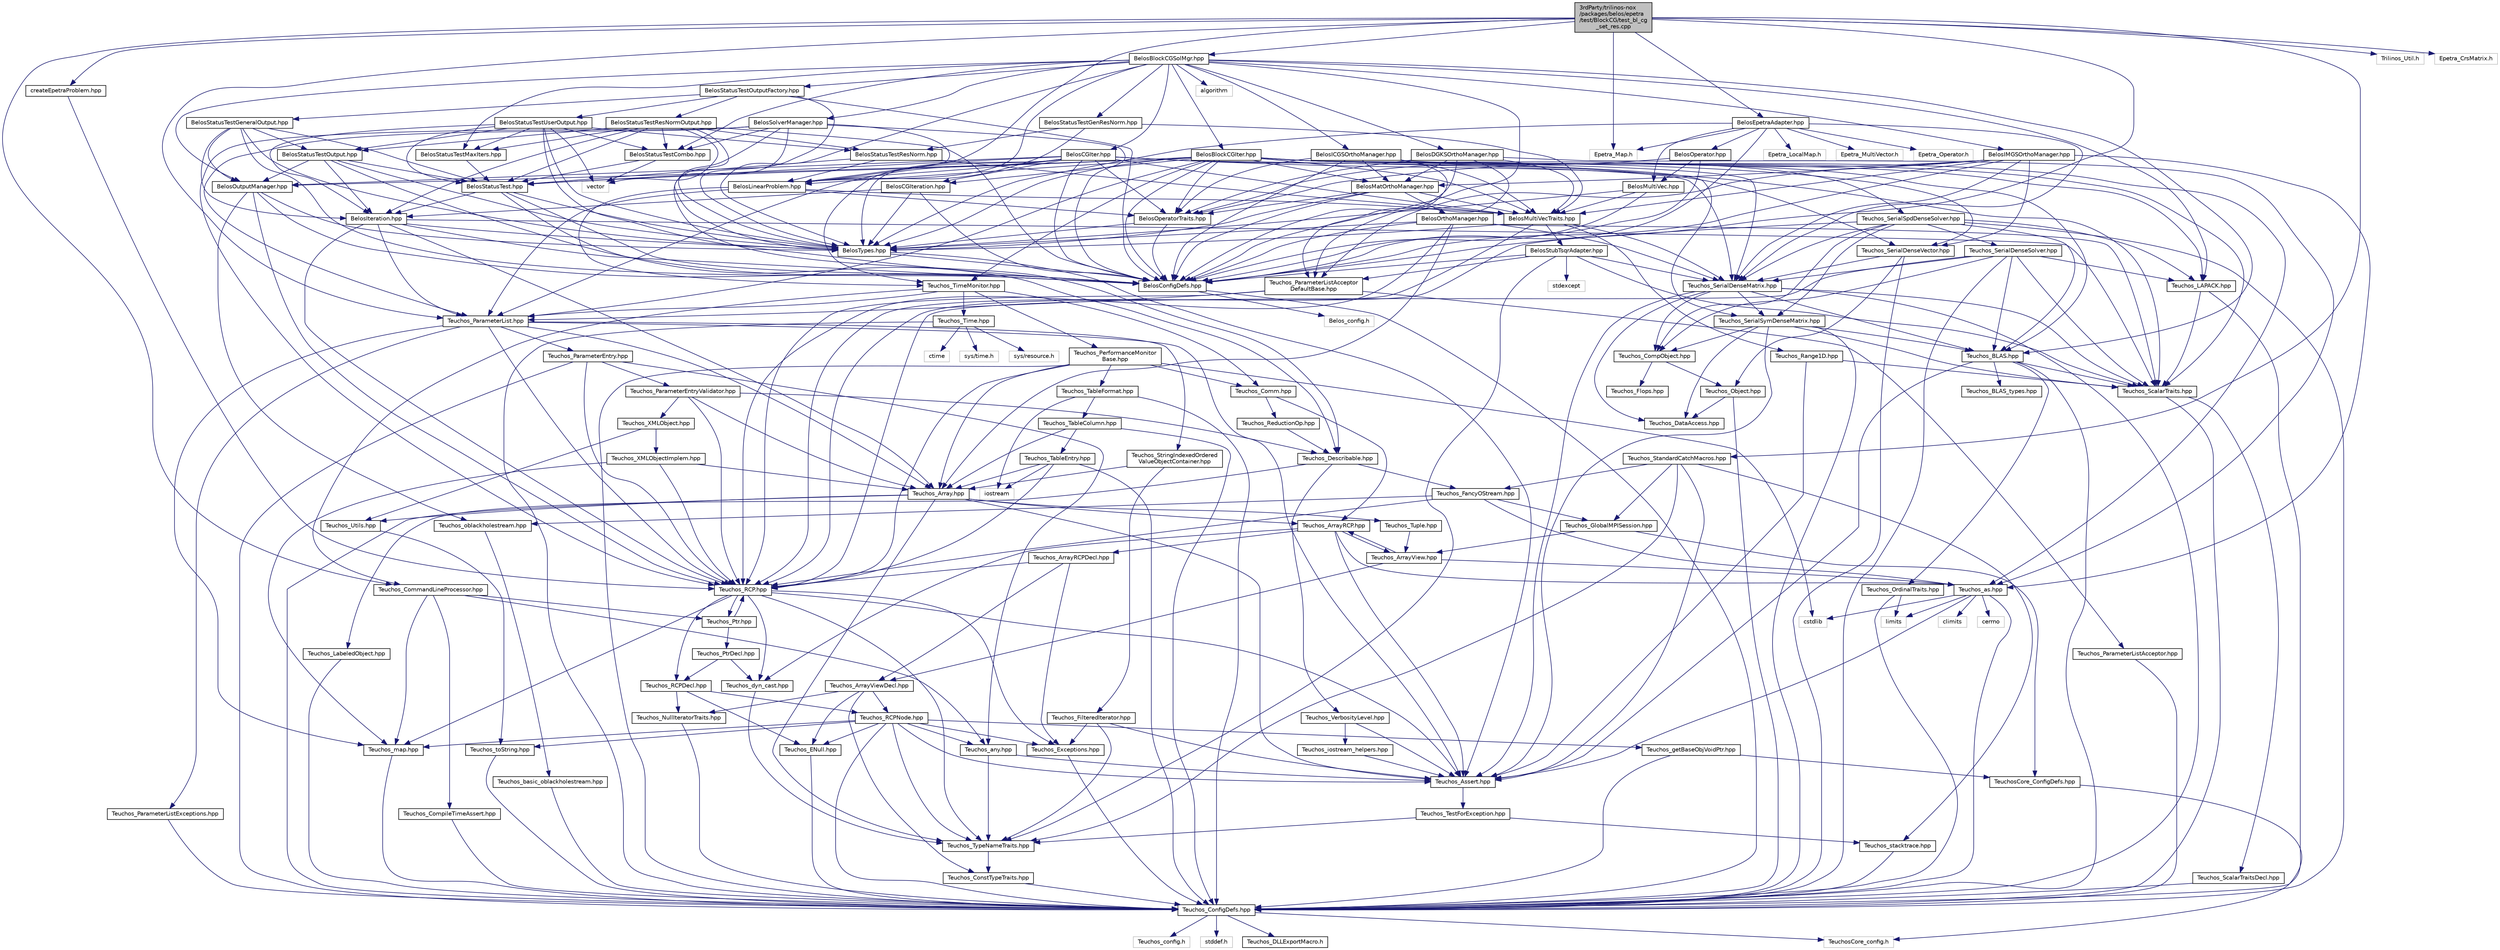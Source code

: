 digraph "3rdParty/trilinos-nox/packages/belos/epetra/test/BlockCG/test_bl_cg_set_res.cpp"
{
  edge [fontname="Helvetica",fontsize="10",labelfontname="Helvetica",labelfontsize="10"];
  node [fontname="Helvetica",fontsize="10",shape=record];
  Node0 [label="3rdParty/trilinos-nox\l/packages/belos/epetra\l/test/BlockCG/test_bl_cg\l_set_res.cpp",height=0.2,width=0.4,color="black", fillcolor="grey75", style="filled", fontcolor="black"];
  Node0 -> Node1 [color="midnightblue",fontsize="10",style="solid",fontname="Helvetica"];
  Node1 [label="BelosConfigDefs.hpp",height=0.2,width=0.4,color="black", fillcolor="white", style="filled",URL="$d9/da2/_belos_config_defs_8hpp.html",tooltip="Belos header file which uses auto-configuration information to include necessary C++ headers..."];
  Node1 -> Node2 [color="midnightblue",fontsize="10",style="solid",fontname="Helvetica"];
  Node2 [label="Belos_config.h",height=0.2,width=0.4,color="grey75", fillcolor="white", style="filled"];
  Node1 -> Node3 [color="midnightblue",fontsize="10",style="solid",fontname="Helvetica"];
  Node3 [label="Teuchos_ConfigDefs.hpp",height=0.2,width=0.4,color="black", fillcolor="white", style="filled",URL="$d5/d3c/_teuchos___config_defs_8hpp.html",tooltip="Teuchos header file which uses auto-configuration information to include necessary C++ headers..."];
  Node3 -> Node4 [color="midnightblue",fontsize="10",style="solid",fontname="Helvetica"];
  Node4 [label="TeuchosCore_config.h",height=0.2,width=0.4,color="grey75", fillcolor="white", style="filled"];
  Node3 -> Node5 [color="midnightblue",fontsize="10",style="solid",fontname="Helvetica"];
  Node5 [label="Teuchos_config.h",height=0.2,width=0.4,color="grey75", fillcolor="white", style="filled"];
  Node3 -> Node6 [color="midnightblue",fontsize="10",style="solid",fontname="Helvetica"];
  Node6 [label="stddef.h",height=0.2,width=0.4,color="grey75", fillcolor="white", style="filled"];
  Node3 -> Node7 [color="midnightblue",fontsize="10",style="solid",fontname="Helvetica"];
  Node7 [label="Teuchos_DLLExportMacro.h",height=0.2,width=0.4,color="black", fillcolor="white", style="filled",URL="$d2/dd7/_teuchos___d_l_l_export_macro_8h.html"];
  Node0 -> Node8 [color="midnightblue",fontsize="10",style="solid",fontname="Helvetica"];
  Node8 [label="BelosLinearProblem.hpp",height=0.2,width=0.4,color="black", fillcolor="white", style="filled",URL="$d3/d76/_belos_linear_problem_8hpp.html",tooltip="Class which describes the linear problem to be solved by the iterative solver. "];
  Node8 -> Node9 [color="midnightblue",fontsize="10",style="solid",fontname="Helvetica"];
  Node9 [label="BelosMultiVecTraits.hpp",height=0.2,width=0.4,color="black", fillcolor="white", style="filled",URL="$d0/dc8/_belos_multi_vec_traits_8hpp.html",tooltip="Declaration of basic traits for the multivector type. "];
  Node9 -> Node10 [color="midnightblue",fontsize="10",style="solid",fontname="Helvetica"];
  Node10 [label="BelosTypes.hpp",height=0.2,width=0.4,color="black", fillcolor="white", style="filled",URL="$d1/d5d/_belos_types_8hpp.html",tooltip="Collection of types and exceptions used within the Belos solvers. "];
  Node10 -> Node1 [color="midnightblue",fontsize="10",style="solid",fontname="Helvetica"];
  Node10 -> Node11 [color="midnightblue",fontsize="10",style="solid",fontname="Helvetica"];
  Node11 [label="Teuchos_Assert.hpp",height=0.2,width=0.4,color="black", fillcolor="white", style="filled",URL="$d1/d94/_teuchos___assert_8hpp.html"];
  Node11 -> Node12 [color="midnightblue",fontsize="10",style="solid",fontname="Helvetica"];
  Node12 [label="Teuchos_TestForException.hpp",height=0.2,width=0.4,color="black", fillcolor="white", style="filled",URL="$d5/d6b/_teuchos___test_for_exception_8hpp.html",tooltip="Standard test and throw macros. "];
  Node12 -> Node13 [color="midnightblue",fontsize="10",style="solid",fontname="Helvetica"];
  Node13 [label="Teuchos_TypeNameTraits.hpp",height=0.2,width=0.4,color="black", fillcolor="white", style="filled",URL="$dc/dc1/_teuchos___type_name_traits_8hpp.html",tooltip="Defines basic traits returning the name of a type in a portable and readable way. ..."];
  Node13 -> Node14 [color="midnightblue",fontsize="10",style="solid",fontname="Helvetica"];
  Node14 [label="Teuchos_ConstTypeTraits.hpp",height=0.2,width=0.4,color="black", fillcolor="white", style="filled",URL="$d1/db4/_teuchos___const_type_traits_8hpp.html"];
  Node14 -> Node3 [color="midnightblue",fontsize="10",style="solid",fontname="Helvetica"];
  Node12 -> Node15 [color="midnightblue",fontsize="10",style="solid",fontname="Helvetica"];
  Node15 [label="Teuchos_stacktrace.hpp",height=0.2,width=0.4,color="black", fillcolor="white", style="filled",URL="$dd/d97/_teuchos__stacktrace_8hpp.html",tooltip="Functions for returning stacktrace info (GCC only initially). "];
  Node15 -> Node3 [color="midnightblue",fontsize="10",style="solid",fontname="Helvetica"];
  Node9 -> Node16 [color="midnightblue",fontsize="10",style="solid",fontname="Helvetica"];
  Node16 [label="BelosStubTsqrAdapter.hpp",height=0.2,width=0.4,color="black", fillcolor="white", style="filled",URL="$db/d53/_belos_stub_tsqr_adapter_8hpp.html",tooltip="\"Stub\" TSQR adapter for unsupported multivector types. "];
  Node16 -> Node1 [color="midnightblue",fontsize="10",style="solid",fontname="Helvetica"];
  Node16 -> Node17 [color="midnightblue",fontsize="10",style="solid",fontname="Helvetica"];
  Node17 [label="Teuchos_ParameterListAcceptor\lDefaultBase.hpp",height=0.2,width=0.4,color="black", fillcolor="white", style="filled",URL="$df/d69/_teuchos___parameter_list_acceptor_default_base_8hpp.html"];
  Node17 -> Node18 [color="midnightblue",fontsize="10",style="solid",fontname="Helvetica"];
  Node18 [label="Teuchos_ParameterListAcceptor.hpp",height=0.2,width=0.4,color="black", fillcolor="white", style="filled",URL="$dd/d80/_teuchos___parameter_list_acceptor_8hpp.html"];
  Node18 -> Node3 [color="midnightblue",fontsize="10",style="solid",fontname="Helvetica"];
  Node17 -> Node19 [color="midnightblue",fontsize="10",style="solid",fontname="Helvetica"];
  Node19 [label="Teuchos_RCP.hpp",height=0.2,width=0.4,color="black", fillcolor="white", style="filled",URL="$d5/de4/_teuchos___r_c_p_8hpp.html",tooltip="Reference-counted pointer class and non-member templated function implementations. "];
  Node19 -> Node20 [color="midnightblue",fontsize="10",style="solid",fontname="Helvetica"];
  Node20 [label="Teuchos_RCPDecl.hpp",height=0.2,width=0.4,color="black", fillcolor="white", style="filled",URL="$d0/dbc/_teuchos___r_c_p_decl_8hpp.html",tooltip="Reference-counted pointer class and non-member templated function implementations. "];
  Node20 -> Node21 [color="midnightblue",fontsize="10",style="solid",fontname="Helvetica"];
  Node21 [label="Teuchos_RCPNode.hpp",height=0.2,width=0.4,color="black", fillcolor="white", style="filled",URL="$d3/d30/_teuchos___r_c_p_node_8hpp.html",tooltip="Reference-counted pointer node classes. "];
  Node21 -> Node3 [color="midnightblue",fontsize="10",style="solid",fontname="Helvetica"];
  Node21 -> Node22 [color="midnightblue",fontsize="10",style="solid",fontname="Helvetica"];
  Node22 [label="Teuchos_any.hpp",height=0.2,width=0.4,color="black", fillcolor="white", style="filled",URL="$d9/dc9/_teuchos__any_8hpp.html",tooltip="Modified boost::any class for holding a templated value. "];
  Node22 -> Node11 [color="midnightblue",fontsize="10",style="solid",fontname="Helvetica"];
  Node22 -> Node13 [color="midnightblue",fontsize="10",style="solid",fontname="Helvetica"];
  Node21 -> Node23 [color="midnightblue",fontsize="10",style="solid",fontname="Helvetica"];
  Node23 [label="Teuchos_map.hpp",height=0.2,width=0.4,color="black", fillcolor="white", style="filled",URL="$da/df9/_teuchos__map_8hpp.html",tooltip="Provides std::map class for deficient platforms. "];
  Node23 -> Node3 [color="midnightblue",fontsize="10",style="solid",fontname="Helvetica"];
  Node21 -> Node24 [color="midnightblue",fontsize="10",style="solid",fontname="Helvetica"];
  Node24 [label="Teuchos_ENull.hpp",height=0.2,width=0.4,color="black", fillcolor="white", style="filled",URL="$d7/d37/_teuchos___e_null_8hpp.html"];
  Node24 -> Node3 [color="midnightblue",fontsize="10",style="solid",fontname="Helvetica"];
  Node21 -> Node11 [color="midnightblue",fontsize="10",style="solid",fontname="Helvetica"];
  Node21 -> Node25 [color="midnightblue",fontsize="10",style="solid",fontname="Helvetica"];
  Node25 [label="Teuchos_Exceptions.hpp",height=0.2,width=0.4,color="black", fillcolor="white", style="filled",URL="$d2/d66/_teuchos___exceptions_8hpp.html"];
  Node25 -> Node3 [color="midnightblue",fontsize="10",style="solid",fontname="Helvetica"];
  Node21 -> Node13 [color="midnightblue",fontsize="10",style="solid",fontname="Helvetica"];
  Node21 -> Node26 [color="midnightblue",fontsize="10",style="solid",fontname="Helvetica"];
  Node26 [label="Teuchos_toString.hpp",height=0.2,width=0.4,color="black", fillcolor="white", style="filled",URL="$de/d8b/_teuchos__to_string_8hpp.html"];
  Node26 -> Node3 [color="midnightblue",fontsize="10",style="solid",fontname="Helvetica"];
  Node21 -> Node27 [color="midnightblue",fontsize="10",style="solid",fontname="Helvetica"];
  Node27 [label="Teuchos_getBaseObjVoidPtr.hpp",height=0.2,width=0.4,color="black", fillcolor="white", style="filled",URL="$db/ddb/_teuchos__get_base_obj_void_ptr_8hpp.html"];
  Node27 -> Node28 [color="midnightblue",fontsize="10",style="solid",fontname="Helvetica"];
  Node28 [label="TeuchosCore_ConfigDefs.hpp",height=0.2,width=0.4,color="black", fillcolor="white", style="filled",URL="$d1/d38/_teuchos_core___config_defs_8hpp.html"];
  Node28 -> Node4 [color="midnightblue",fontsize="10",style="solid",fontname="Helvetica"];
  Node27 -> Node3 [color="midnightblue",fontsize="10",style="solid",fontname="Helvetica"];
  Node20 -> Node24 [color="midnightblue",fontsize="10",style="solid",fontname="Helvetica"];
  Node20 -> Node29 [color="midnightblue",fontsize="10",style="solid",fontname="Helvetica"];
  Node29 [label="Teuchos_NullIteratorTraits.hpp",height=0.2,width=0.4,color="black", fillcolor="white", style="filled",URL="$d6/d76/_teuchos___null_iterator_traits_8hpp.html"];
  Node29 -> Node3 [color="midnightblue",fontsize="10",style="solid",fontname="Helvetica"];
  Node19 -> Node30 [color="midnightblue",fontsize="10",style="solid",fontname="Helvetica"];
  Node30 [label="Teuchos_Ptr.hpp",height=0.2,width=0.4,color="black", fillcolor="white", style="filled",URL="$dc/dc8/_teuchos___ptr_8hpp.html"];
  Node30 -> Node31 [color="midnightblue",fontsize="10",style="solid",fontname="Helvetica"];
  Node31 [label="Teuchos_PtrDecl.hpp",height=0.2,width=0.4,color="black", fillcolor="white", style="filled",URL="$df/dbd/_teuchos___ptr_decl_8hpp.html"];
  Node31 -> Node20 [color="midnightblue",fontsize="10",style="solid",fontname="Helvetica"];
  Node31 -> Node32 [color="midnightblue",fontsize="10",style="solid",fontname="Helvetica"];
  Node32 [label="Teuchos_dyn_cast.hpp",height=0.2,width=0.4,color="black", fillcolor="white", style="filled",URL="$d9/d17/_teuchos__dyn__cast_8hpp.html"];
  Node32 -> Node13 [color="midnightblue",fontsize="10",style="solid",fontname="Helvetica"];
  Node30 -> Node19 [color="midnightblue",fontsize="10",style="solid",fontname="Helvetica"];
  Node19 -> Node11 [color="midnightblue",fontsize="10",style="solid",fontname="Helvetica"];
  Node19 -> Node25 [color="midnightblue",fontsize="10",style="solid",fontname="Helvetica"];
  Node19 -> Node32 [color="midnightblue",fontsize="10",style="solid",fontname="Helvetica"];
  Node19 -> Node23 [color="midnightblue",fontsize="10",style="solid",fontname="Helvetica"];
  Node19 -> Node13 [color="midnightblue",fontsize="10",style="solid",fontname="Helvetica"];
  Node17 -> Node33 [color="midnightblue",fontsize="10",style="solid",fontname="Helvetica"];
  Node33 [label="Teuchos_ParameterList.hpp",height=0.2,width=0.4,color="black", fillcolor="white", style="filled",URL="$df/d49/_teuchos___parameter_list_8hpp.html",tooltip="Templated Parameter List class. "];
  Node33 -> Node34 [color="midnightblue",fontsize="10",style="solid",fontname="Helvetica"];
  Node34 [label="Teuchos_ParameterListExceptions.hpp",height=0.2,width=0.4,color="black", fillcolor="white", style="filled",URL="$dd/d54/_teuchos___parameter_list_exceptions_8hpp.html"];
  Node34 -> Node3 [color="midnightblue",fontsize="10",style="solid",fontname="Helvetica"];
  Node33 -> Node35 [color="midnightblue",fontsize="10",style="solid",fontname="Helvetica"];
  Node35 [label="Teuchos_ParameterEntry.hpp",height=0.2,width=0.4,color="black", fillcolor="white", style="filled",URL="$d9/daf/_teuchos___parameter_entry_8hpp.html",tooltip="Object held as the \"value\" in the Teuchos::ParameterList std::map. "];
  Node35 -> Node3 [color="midnightblue",fontsize="10",style="solid",fontname="Helvetica"];
  Node35 -> Node22 [color="midnightblue",fontsize="10",style="solid",fontname="Helvetica"];
  Node35 -> Node19 [color="midnightblue",fontsize="10",style="solid",fontname="Helvetica"];
  Node35 -> Node36 [color="midnightblue",fontsize="10",style="solid",fontname="Helvetica"];
  Node36 [label="Teuchos_ParameterEntryValidator.hpp",height=0.2,width=0.4,color="black", fillcolor="white", style="filled",URL="$d1/da5/_teuchos___parameter_entry_validator_8hpp.html"];
  Node36 -> Node19 [color="midnightblue",fontsize="10",style="solid",fontname="Helvetica"];
  Node36 -> Node37 [color="midnightblue",fontsize="10",style="solid",fontname="Helvetica"];
  Node37 [label="Teuchos_Array.hpp",height=0.2,width=0.4,color="black", fillcolor="white", style="filled",URL="$df/d74/_teuchos___array_8hpp.html",tooltip="Templated array class derived from the STL std::vector. "];
  Node37 -> Node3 [color="midnightblue",fontsize="10",style="solid",fontname="Helvetica"];
  Node37 -> Node11 [color="midnightblue",fontsize="10",style="solid",fontname="Helvetica"];
  Node37 -> Node13 [color="midnightblue",fontsize="10",style="solid",fontname="Helvetica"];
  Node37 -> Node38 [color="midnightblue",fontsize="10",style="solid",fontname="Helvetica"];
  Node38 [label="Teuchos_ArrayRCP.hpp",height=0.2,width=0.4,color="black", fillcolor="white", style="filled",URL="$dc/dde/_teuchos___array_r_c_p_8hpp.html"];
  Node38 -> Node39 [color="midnightblue",fontsize="10",style="solid",fontname="Helvetica"];
  Node39 [label="Teuchos_ArrayRCPDecl.hpp",height=0.2,width=0.4,color="black", fillcolor="white", style="filled",URL="$d6/d98/_teuchos___array_r_c_p_decl_8hpp.html"];
  Node39 -> Node19 [color="midnightblue",fontsize="10",style="solid",fontname="Helvetica"];
  Node39 -> Node25 [color="midnightblue",fontsize="10",style="solid",fontname="Helvetica"];
  Node39 -> Node40 [color="midnightblue",fontsize="10",style="solid",fontname="Helvetica"];
  Node40 [label="Teuchos_ArrayViewDecl.hpp",height=0.2,width=0.4,color="black", fillcolor="white", style="filled",URL="$dd/d83/_teuchos___array_view_decl_8hpp.html"];
  Node40 -> Node21 [color="midnightblue",fontsize="10",style="solid",fontname="Helvetica"];
  Node40 -> Node24 [color="midnightblue",fontsize="10",style="solid",fontname="Helvetica"];
  Node40 -> Node29 [color="midnightblue",fontsize="10",style="solid",fontname="Helvetica"];
  Node40 -> Node14 [color="midnightblue",fontsize="10",style="solid",fontname="Helvetica"];
  Node38 -> Node41 [color="midnightblue",fontsize="10",style="solid",fontname="Helvetica"];
  Node41 [label="Teuchos_ArrayView.hpp",height=0.2,width=0.4,color="black", fillcolor="white", style="filled",URL="$df/d54/_teuchos___array_view_8hpp.html"];
  Node41 -> Node40 [color="midnightblue",fontsize="10",style="solid",fontname="Helvetica"];
  Node41 -> Node38 [color="midnightblue",fontsize="10",style="solid",fontname="Helvetica"];
  Node41 -> Node42 [color="midnightblue",fontsize="10",style="solid",fontname="Helvetica"];
  Node42 [label="Teuchos_as.hpp",height=0.2,width=0.4,color="black", fillcolor="white", style="filled",URL="$d2/db9/_teuchos__as_8hpp.html",tooltip="Definition of Teuchos::as, for conversions between types. "];
  Node42 -> Node3 [color="midnightblue",fontsize="10",style="solid",fontname="Helvetica"];
  Node42 -> Node11 [color="midnightblue",fontsize="10",style="solid",fontname="Helvetica"];
  Node42 -> Node43 [color="midnightblue",fontsize="10",style="solid",fontname="Helvetica"];
  Node43 [label="limits",height=0.2,width=0.4,color="grey75", fillcolor="white", style="filled"];
  Node42 -> Node44 [color="midnightblue",fontsize="10",style="solid",fontname="Helvetica"];
  Node44 [label="cstdlib",height=0.2,width=0.4,color="grey75", fillcolor="white", style="filled"];
  Node42 -> Node45 [color="midnightblue",fontsize="10",style="solid",fontname="Helvetica"];
  Node45 [label="cerrno",height=0.2,width=0.4,color="grey75", fillcolor="white", style="filled"];
  Node42 -> Node46 [color="midnightblue",fontsize="10",style="solid",fontname="Helvetica"];
  Node46 [label="climits",height=0.2,width=0.4,color="grey75", fillcolor="white", style="filled"];
  Node38 -> Node11 [color="midnightblue",fontsize="10",style="solid",fontname="Helvetica"];
  Node38 -> Node32 [color="midnightblue",fontsize="10",style="solid",fontname="Helvetica"];
  Node38 -> Node42 [color="midnightblue",fontsize="10",style="solid",fontname="Helvetica"];
  Node37 -> Node47 [color="midnightblue",fontsize="10",style="solid",fontname="Helvetica"];
  Node47 [label="Teuchos_Tuple.hpp",height=0.2,width=0.4,color="black", fillcolor="white", style="filled",URL="$dd/deb/_teuchos___tuple_8hpp.html"];
  Node47 -> Node41 [color="midnightblue",fontsize="10",style="solid",fontname="Helvetica"];
  Node37 -> Node48 [color="midnightblue",fontsize="10",style="solid",fontname="Helvetica"];
  Node48 [label="Teuchos_Utils.hpp",height=0.2,width=0.4,color="black", fillcolor="white", style="filled",URL="$da/d13/_teuchos___utils_8hpp.html",tooltip="A utilities class for Teuchos. "];
  Node48 -> Node26 [color="midnightblue",fontsize="10",style="solid",fontname="Helvetica"];
  Node36 -> Node49 [color="midnightblue",fontsize="10",style="solid",fontname="Helvetica"];
  Node49 [label="Teuchos_XMLObject.hpp",height=0.2,width=0.4,color="black", fillcolor="white", style="filled",URL="$d5/d86/_teuchos___x_m_l_object_8hpp.html",tooltip="An object representation of a subset of XML data. "];
  Node49 -> Node50 [color="midnightblue",fontsize="10",style="solid",fontname="Helvetica"];
  Node50 [label="Teuchos_XMLObjectImplem.hpp",height=0.2,width=0.4,color="black", fillcolor="white", style="filled",URL="$d9/d6a/_teuchos___x_m_l_object_implem_8hpp.html",tooltip="Low level implementation of XMLObject. "];
  Node50 -> Node23 [color="midnightblue",fontsize="10",style="solid",fontname="Helvetica"];
  Node50 -> Node37 [color="midnightblue",fontsize="10",style="solid",fontname="Helvetica"];
  Node50 -> Node19 [color="midnightblue",fontsize="10",style="solid",fontname="Helvetica"];
  Node49 -> Node48 [color="midnightblue",fontsize="10",style="solid",fontname="Helvetica"];
  Node36 -> Node51 [color="midnightblue",fontsize="10",style="solid",fontname="Helvetica"];
  Node51 [label="Teuchos_Describable.hpp",height=0.2,width=0.4,color="black", fillcolor="white", style="filled",URL="$d8/d2e/_teuchos___describable_8hpp.html"];
  Node51 -> Node52 [color="midnightblue",fontsize="10",style="solid",fontname="Helvetica"];
  Node52 [label="Teuchos_VerbosityLevel.hpp",height=0.2,width=0.4,color="black", fillcolor="white", style="filled",URL="$d8/d4f/_teuchos___verbosity_level_8hpp.html"];
  Node52 -> Node11 [color="midnightblue",fontsize="10",style="solid",fontname="Helvetica"];
  Node52 -> Node53 [color="midnightblue",fontsize="10",style="solid",fontname="Helvetica"];
  Node53 [label="Teuchos_iostream_helpers.hpp",height=0.2,width=0.4,color="black", fillcolor="white", style="filled",URL="$de/dad/_teuchos__iostream__helpers_8hpp.html"];
  Node53 -> Node11 [color="midnightblue",fontsize="10",style="solid",fontname="Helvetica"];
  Node51 -> Node54 [color="midnightblue",fontsize="10",style="solid",fontname="Helvetica"];
  Node54 [label="Teuchos_FancyOStream.hpp",height=0.2,width=0.4,color="black", fillcolor="white", style="filled",URL="$d2/d6a/_teuchos___fancy_o_stream_8hpp.html"];
  Node54 -> Node19 [color="midnightblue",fontsize="10",style="solid",fontname="Helvetica"];
  Node54 -> Node55 [color="midnightblue",fontsize="10",style="solid",fontname="Helvetica"];
  Node55 [label="Teuchos_GlobalMPISession.hpp",height=0.2,width=0.4,color="black", fillcolor="white", style="filled",URL="$d4/df8/_teuchos___global_m_p_i_session_8hpp.html",tooltip="A MPI utilities class, providing methods for initializing, finalizing, and querying the global MPI se..."];
  Node55 -> Node28 [color="midnightblue",fontsize="10",style="solid",fontname="Helvetica"];
  Node55 -> Node41 [color="midnightblue",fontsize="10",style="solid",fontname="Helvetica"];
  Node54 -> Node56 [color="midnightblue",fontsize="10",style="solid",fontname="Helvetica"];
  Node56 [label="Teuchos_oblackholestream.hpp",height=0.2,width=0.4,color="black", fillcolor="white", style="filled",URL="$da/df2/_teuchos__oblackholestream_8hpp.html"];
  Node56 -> Node57 [color="midnightblue",fontsize="10",style="solid",fontname="Helvetica"];
  Node57 [label="Teuchos_basic_oblackholestream.hpp",height=0.2,width=0.4,color="black", fillcolor="white", style="filled",URL="$d2/de6/_teuchos__basic__oblackholestream_8hpp.html"];
  Node57 -> Node3 [color="midnightblue",fontsize="10",style="solid",fontname="Helvetica"];
  Node54 -> Node42 [color="midnightblue",fontsize="10",style="solid",fontname="Helvetica"];
  Node51 -> Node58 [color="midnightblue",fontsize="10",style="solid",fontname="Helvetica"];
  Node58 [label="Teuchos_LabeledObject.hpp",height=0.2,width=0.4,color="black", fillcolor="white", style="filled",URL="$d2/de2/_teuchos___labeled_object_8hpp.html"];
  Node58 -> Node3 [color="midnightblue",fontsize="10",style="solid",fontname="Helvetica"];
  Node33 -> Node59 [color="midnightblue",fontsize="10",style="solid",fontname="Helvetica"];
  Node59 [label="Teuchos_StringIndexedOrdered\lValueObjectContainer.hpp",height=0.2,width=0.4,color="black", fillcolor="white", style="filled",URL="$da/d7f/_teuchos___string_indexed_ordered_value_object_container_8hpp.html"];
  Node59 -> Node37 [color="midnightblue",fontsize="10",style="solid",fontname="Helvetica"];
  Node59 -> Node60 [color="midnightblue",fontsize="10",style="solid",fontname="Helvetica"];
  Node60 [label="Teuchos_FilteredIterator.hpp",height=0.2,width=0.4,color="black", fillcolor="white", style="filled",URL="$d9/d7d/_teuchos___filtered_iterator_8hpp.html"];
  Node60 -> Node11 [color="midnightblue",fontsize="10",style="solid",fontname="Helvetica"];
  Node60 -> Node13 [color="midnightblue",fontsize="10",style="solid",fontname="Helvetica"];
  Node60 -> Node25 [color="midnightblue",fontsize="10",style="solid",fontname="Helvetica"];
  Node33 -> Node11 [color="midnightblue",fontsize="10",style="solid",fontname="Helvetica"];
  Node33 -> Node19 [color="midnightblue",fontsize="10",style="solid",fontname="Helvetica"];
  Node33 -> Node37 [color="midnightblue",fontsize="10",style="solid",fontname="Helvetica"];
  Node33 -> Node23 [color="midnightblue",fontsize="10",style="solid",fontname="Helvetica"];
  Node16 -> Node61 [color="midnightblue",fontsize="10",style="solid",fontname="Helvetica"];
  Node61 [label="Teuchos_ScalarTraits.hpp",height=0.2,width=0.4,color="black", fillcolor="white", style="filled",URL="$d2/d50/_teuchos___scalar_traits_8hpp.html",tooltip="Defines basic traits for the scalar field type. "];
  Node61 -> Node3 [color="midnightblue",fontsize="10",style="solid",fontname="Helvetica"];
  Node61 -> Node62 [color="midnightblue",fontsize="10",style="solid",fontname="Helvetica"];
  Node62 [label="Teuchos_ScalarTraitsDecl.hpp",height=0.2,width=0.4,color="black", fillcolor="white", style="filled",URL="$d2/d8b/_teuchos___scalar_traits_decl_8hpp.html",tooltip="Declaration and default implementation for basic traits for the scalar field type. "];
  Node62 -> Node3 [color="midnightblue",fontsize="10",style="solid",fontname="Helvetica"];
  Node16 -> Node63 [color="midnightblue",fontsize="10",style="solid",fontname="Helvetica"];
  Node63 [label="Teuchos_SerialDenseMatrix.hpp",height=0.2,width=0.4,color="black", fillcolor="white", style="filled",URL="$d3/d68/_teuchos___serial_dense_matrix_8hpp.html",tooltip="Templated serial dense matrix class. "];
  Node63 -> Node64 [color="midnightblue",fontsize="10",style="solid",fontname="Helvetica"];
  Node64 [label="Teuchos_CompObject.hpp",height=0.2,width=0.4,color="black", fillcolor="white", style="filled",URL="$d9/d2e/_teuchos___comp_object_8hpp.html",tooltip="Object for storing data and providing functionality that is common to all computational classes..."];
  Node64 -> Node65 [color="midnightblue",fontsize="10",style="solid",fontname="Helvetica"];
  Node65 [label="Teuchos_Object.hpp",height=0.2,width=0.4,color="black", fillcolor="white", style="filled",URL="$df/db3/_teuchos___object_8hpp.html",tooltip="The base Teuchos object. "];
  Node65 -> Node3 [color="midnightblue",fontsize="10",style="solid",fontname="Helvetica"];
  Node65 -> Node66 [color="midnightblue",fontsize="10",style="solid",fontname="Helvetica"];
  Node66 [label="Teuchos_DataAccess.hpp",height=0.2,width=0.4,color="black", fillcolor="white", style="filled",URL="$de/d96/_teuchos___data_access_8hpp.html",tooltip="Teuchos::DataAccess Mode enumerable type. "];
  Node64 -> Node67 [color="midnightblue",fontsize="10",style="solid",fontname="Helvetica"];
  Node67 [label="Teuchos_Flops.hpp",height=0.2,width=0.4,color="black", fillcolor="white", style="filled",URL="$d3/dae/_teuchos___flops_8hpp.html",tooltip="Object for providing basic support and consistent interfaces for counting/reporting floating-point op..."];
  Node63 -> Node68 [color="midnightblue",fontsize="10",style="solid",fontname="Helvetica"];
  Node68 [label="Teuchos_BLAS.hpp",height=0.2,width=0.4,color="black", fillcolor="white", style="filled",URL="$d1/dd9/_teuchos___b_l_a_s_8hpp.html",tooltip="Templated interface class to BLAS routines. "];
  Node68 -> Node3 [color="midnightblue",fontsize="10",style="solid",fontname="Helvetica"];
  Node68 -> Node61 [color="midnightblue",fontsize="10",style="solid",fontname="Helvetica"];
  Node68 -> Node69 [color="midnightblue",fontsize="10",style="solid",fontname="Helvetica"];
  Node69 [label="Teuchos_OrdinalTraits.hpp",height=0.2,width=0.4,color="black", fillcolor="white", style="filled",URL="$d2/dc5/_teuchos___ordinal_traits_8hpp.html",tooltip="Defines basic traits for the ordinal field type. "];
  Node69 -> Node3 [color="midnightblue",fontsize="10",style="solid",fontname="Helvetica"];
  Node69 -> Node43 [color="midnightblue",fontsize="10",style="solid",fontname="Helvetica"];
  Node68 -> Node70 [color="midnightblue",fontsize="10",style="solid",fontname="Helvetica"];
  Node70 [label="Teuchos_BLAS_types.hpp",height=0.2,width=0.4,color="black", fillcolor="white", style="filled",URL="$d1/d30/_teuchos___b_l_a_s__types_8hpp.html",tooltip="Enumerated types for BLAS input characters. "];
  Node68 -> Node11 [color="midnightblue",fontsize="10",style="solid",fontname="Helvetica"];
  Node63 -> Node61 [color="midnightblue",fontsize="10",style="solid",fontname="Helvetica"];
  Node63 -> Node66 [color="midnightblue",fontsize="10",style="solid",fontname="Helvetica"];
  Node63 -> Node3 [color="midnightblue",fontsize="10",style="solid",fontname="Helvetica"];
  Node63 -> Node11 [color="midnightblue",fontsize="10",style="solid",fontname="Helvetica"];
  Node63 -> Node71 [color="midnightblue",fontsize="10",style="solid",fontname="Helvetica"];
  Node71 [label="Teuchos_SerialSymDenseMatrix.hpp",height=0.2,width=0.4,color="black", fillcolor="white", style="filled",URL="$db/d6c/_teuchos___serial_sym_dense_matrix_8hpp.html",tooltip="Templated serial, dense, symmetric matrix class. "];
  Node71 -> Node64 [color="midnightblue",fontsize="10",style="solid",fontname="Helvetica"];
  Node71 -> Node68 [color="midnightblue",fontsize="10",style="solid",fontname="Helvetica"];
  Node71 -> Node61 [color="midnightblue",fontsize="10",style="solid",fontname="Helvetica"];
  Node71 -> Node66 [color="midnightblue",fontsize="10",style="solid",fontname="Helvetica"];
  Node71 -> Node3 [color="midnightblue",fontsize="10",style="solid",fontname="Helvetica"];
  Node71 -> Node11 [color="midnightblue",fontsize="10",style="solid",fontname="Helvetica"];
  Node16 -> Node13 [color="midnightblue",fontsize="10",style="solid",fontname="Helvetica"];
  Node16 -> Node72 [color="midnightblue",fontsize="10",style="solid",fontname="Helvetica"];
  Node72 [label="stdexcept",height=0.2,width=0.4,color="grey75", fillcolor="white", style="filled"];
  Node9 -> Node73 [color="midnightblue",fontsize="10",style="solid",fontname="Helvetica"];
  Node73 [label="Teuchos_Range1D.hpp",height=0.2,width=0.4,color="black", fillcolor="white", style="filled",URL="$dd/d66/_teuchos___range1_d_8hpp.html"];
  Node73 -> Node61 [color="midnightblue",fontsize="10",style="solid",fontname="Helvetica"];
  Node73 -> Node11 [color="midnightblue",fontsize="10",style="solid",fontname="Helvetica"];
  Node9 -> Node19 [color="midnightblue",fontsize="10",style="solid",fontname="Helvetica"];
  Node9 -> Node63 [color="midnightblue",fontsize="10",style="solid",fontname="Helvetica"];
  Node8 -> Node74 [color="midnightblue",fontsize="10",style="solid",fontname="Helvetica"];
  Node74 [label="BelosOperatorTraits.hpp",height=0.2,width=0.4,color="black", fillcolor="white", style="filled",URL="$d8/de4/_belos_operator_traits_8hpp.html",tooltip="Class which defines basic traits for the operator type. "];
  Node74 -> Node1 [color="midnightblue",fontsize="10",style="solid",fontname="Helvetica"];
  Node74 -> Node10 [color="midnightblue",fontsize="10",style="solid",fontname="Helvetica"];
  Node8 -> Node33 [color="midnightblue",fontsize="10",style="solid",fontname="Helvetica"];
  Node8 -> Node75 [color="midnightblue",fontsize="10",style="solid",fontname="Helvetica"];
  Node75 [label="Teuchos_TimeMonitor.hpp",height=0.2,width=0.4,color="black", fillcolor="white", style="filled",URL="$d7/d89/_teuchos___time_monitor_8hpp.html",tooltip="Scope protection wrapper for Teuchos::Time, with timer reporting functionality. "];
  Node75 -> Node76 [color="midnightblue",fontsize="10",style="solid",fontname="Helvetica"];
  Node76 [label="Teuchos_PerformanceMonitor\lBase.hpp",height=0.2,width=0.4,color="black", fillcolor="white", style="filled",URL="$da/dfd/_teuchos___performance_monitor_base_8hpp.html",tooltip="Provides common capabilities for collecting and reporting performance data across processors..."];
  Node76 -> Node3 [color="midnightblue",fontsize="10",style="solid",fontname="Helvetica"];
  Node76 -> Node37 [color="midnightblue",fontsize="10",style="solid",fontname="Helvetica"];
  Node76 -> Node77 [color="midnightblue",fontsize="10",style="solid",fontname="Helvetica"];
  Node77 [label="Teuchos_Comm.hpp",height=0.2,width=0.4,color="black", fillcolor="white", style="filled",URL="$d6/d50/_teuchos___comm_8hpp.html"];
  Node77 -> Node78 [color="midnightblue",fontsize="10",style="solid",fontname="Helvetica"];
  Node78 [label="Teuchos_ReductionOp.hpp",height=0.2,width=0.4,color="black", fillcolor="white", style="filled",URL="$de/d7c/_teuchos___reduction_op_8hpp.html"];
  Node78 -> Node51 [color="midnightblue",fontsize="10",style="solid",fontname="Helvetica"];
  Node77 -> Node38 [color="midnightblue",fontsize="10",style="solid",fontname="Helvetica"];
  Node76 -> Node19 [color="midnightblue",fontsize="10",style="solid",fontname="Helvetica"];
  Node76 -> Node79 [color="midnightblue",fontsize="10",style="solid",fontname="Helvetica"];
  Node79 [label="Teuchos_TableFormat.hpp",height=0.2,width=0.4,color="black", fillcolor="white", style="filled",URL="$d9/de6/_teuchos___table_format_8hpp.html",tooltip="Provides utilities for formatting tabular output. "];
  Node79 -> Node3 [color="midnightblue",fontsize="10",style="solid",fontname="Helvetica"];
  Node79 -> Node80 [color="midnightblue",fontsize="10",style="solid",fontname="Helvetica"];
  Node80 [label="Teuchos_TableColumn.hpp",height=0.2,width=0.4,color="black", fillcolor="white", style="filled",URL="$dc/d23/_teuchos___table_column_8hpp.html",tooltip="A column of TableEntry objects. "];
  Node80 -> Node3 [color="midnightblue",fontsize="10",style="solid",fontname="Helvetica"];
  Node80 -> Node81 [color="midnightblue",fontsize="10",style="solid",fontname="Helvetica"];
  Node81 [label="Teuchos_TableEntry.hpp",height=0.2,width=0.4,color="black", fillcolor="white", style="filled",URL="$d7/d9c/_teuchos___table_entry_8hpp.html",tooltip="Base class for representing compound entries in a printed table of data. \"Compound\" means that each e..."];
  Node81 -> Node3 [color="midnightblue",fontsize="10",style="solid",fontname="Helvetica"];
  Node81 -> Node19 [color="midnightblue",fontsize="10",style="solid",fontname="Helvetica"];
  Node81 -> Node37 [color="midnightblue",fontsize="10",style="solid",fontname="Helvetica"];
  Node81 -> Node82 [color="midnightblue",fontsize="10",style="solid",fontname="Helvetica"];
  Node82 [label="iostream",height=0.2,width=0.4,color="grey75", fillcolor="white", style="filled"];
  Node80 -> Node37 [color="midnightblue",fontsize="10",style="solid",fontname="Helvetica"];
  Node79 -> Node82 [color="midnightblue",fontsize="10",style="solid",fontname="Helvetica"];
  Node76 -> Node44 [color="midnightblue",fontsize="10",style="solid",fontname="Helvetica"];
  Node75 -> Node33 [color="midnightblue",fontsize="10",style="solid",fontname="Helvetica"];
  Node75 -> Node77 [color="midnightblue",fontsize="10",style="solid",fontname="Helvetica"];
  Node75 -> Node83 [color="midnightblue",fontsize="10",style="solid",fontname="Helvetica"];
  Node83 [label="Teuchos_Time.hpp",height=0.2,width=0.4,color="black", fillcolor="white", style="filled",URL="$d2/db3/_teuchos___time_8hpp.html",tooltip="Basic wall-clock timer class. "];
  Node83 -> Node3 [color="midnightblue",fontsize="10",style="solid",fontname="Helvetica"];
  Node83 -> Node84 [color="midnightblue",fontsize="10",style="solid",fontname="Helvetica"];
  Node84 [label="ctime",height=0.2,width=0.4,color="grey75", fillcolor="white", style="filled"];
  Node83 -> Node85 [color="midnightblue",fontsize="10",style="solid",fontname="Helvetica"];
  Node85 [label="sys/time.h",height=0.2,width=0.4,color="grey75", fillcolor="white", style="filled"];
  Node83 -> Node86 [color="midnightblue",fontsize="10",style="solid",fontname="Helvetica"];
  Node86 [label="sys/resource.h",height=0.2,width=0.4,color="grey75", fillcolor="white", style="filled"];
  Node75 -> Node87 [color="midnightblue",fontsize="10",style="solid",fontname="Helvetica"];
  Node87 [label="Teuchos_CommandLineProcessor.hpp",height=0.2,width=0.4,color="black", fillcolor="white", style="filled",URL="$d5/d29/_teuchos___command_line_processor_8hpp.html",tooltip="Basic command line parser for input from (argc,argv[]) "];
  Node87 -> Node23 [color="midnightblue",fontsize="10",style="solid",fontname="Helvetica"];
  Node87 -> Node22 [color="midnightblue",fontsize="10",style="solid",fontname="Helvetica"];
  Node87 -> Node88 [color="midnightblue",fontsize="10",style="solid",fontname="Helvetica"];
  Node88 [label="Teuchos_CompileTimeAssert.hpp",height=0.2,width=0.4,color="black", fillcolor="white", style="filled",URL="$d8/d6d/_teuchos___compile_time_assert_8hpp.html",tooltip="Template classes for testing assertions at compile time. "];
  Node88 -> Node3 [color="midnightblue",fontsize="10",style="solid",fontname="Helvetica"];
  Node87 -> Node30 [color="midnightblue",fontsize="10",style="solid",fontname="Helvetica"];
  Node0 -> Node89 [color="midnightblue",fontsize="10",style="solid",fontname="Helvetica"];
  Node89 [label="BelosEpetraAdapter.hpp",height=0.2,width=0.4,color="black", fillcolor="white", style="filled",URL="$d5/dfa/_belos_epetra_adapter_8hpp.html",tooltip="Provides several interfaces between Belos virtual classes and Epetra concrete classes. "];
  Node89 -> Node90 [color="midnightblue",fontsize="10",style="solid",fontname="Helvetica"];
  Node90 [label="Epetra_MultiVector.h",height=0.2,width=0.4,color="grey75", fillcolor="white", style="filled"];
  Node89 -> Node91 [color="midnightblue",fontsize="10",style="solid",fontname="Helvetica"];
  Node91 [label="Epetra_Operator.h",height=0.2,width=0.4,color="grey75", fillcolor="white", style="filled"];
  Node89 -> Node92 [color="midnightblue",fontsize="10",style="solid",fontname="Helvetica"];
  Node92 [label="Epetra_Map.h",height=0.2,width=0.4,color="grey75", fillcolor="white", style="filled"];
  Node89 -> Node93 [color="midnightblue",fontsize="10",style="solid",fontname="Helvetica"];
  Node93 [label="Epetra_LocalMap.h",height=0.2,width=0.4,color="grey75", fillcolor="white", style="filled"];
  Node89 -> Node63 [color="midnightblue",fontsize="10",style="solid",fontname="Helvetica"];
  Node89 -> Node1 [color="midnightblue",fontsize="10",style="solid",fontname="Helvetica"];
  Node89 -> Node94 [color="midnightblue",fontsize="10",style="solid",fontname="Helvetica"];
  Node94 [label="BelosMultiVec.hpp",height=0.2,width=0.4,color="black", fillcolor="white", style="filled",URL="$d0/d5f/_belos_multi_vec_8hpp.html",tooltip="Interface for multivectors used by Belos&#39; linear solvers. "];
  Node94 -> Node9 [color="midnightblue",fontsize="10",style="solid",fontname="Helvetica"];
  Node94 -> Node10 [color="midnightblue",fontsize="10",style="solid",fontname="Helvetica"];
  Node94 -> Node1 [color="midnightblue",fontsize="10",style="solid",fontname="Helvetica"];
  Node89 -> Node95 [color="midnightblue",fontsize="10",style="solid",fontname="Helvetica"];
  Node95 [label="BelosOperator.hpp",height=0.2,width=0.4,color="black", fillcolor="white", style="filled",URL="$d4/d28/_belos_operator_8hpp.html",tooltip="Alternative run-time polymorphic interface for operators. "];
  Node95 -> Node1 [color="midnightblue",fontsize="10",style="solid",fontname="Helvetica"];
  Node95 -> Node74 [color="midnightblue",fontsize="10",style="solid",fontname="Helvetica"];
  Node95 -> Node94 [color="midnightblue",fontsize="10",style="solid",fontname="Helvetica"];
  Node89 -> Node10 [color="midnightblue",fontsize="10",style="solid",fontname="Helvetica"];
  Node0 -> Node96 [color="midnightblue",fontsize="10",style="solid",fontname="Helvetica"];
  Node96 [label="BelosBlockCGSolMgr.hpp",height=0.2,width=0.4,color="black", fillcolor="white", style="filled",URL="$da/d79/_belos_block_c_g_sol_mgr_8hpp.html",tooltip="The Belos::BlockCGSolMgr provides a solver manager for the BlockCG linear solver. ..."];
  Node96 -> Node1 [color="midnightblue",fontsize="10",style="solid",fontname="Helvetica"];
  Node96 -> Node10 [color="midnightblue",fontsize="10",style="solid",fontname="Helvetica"];
  Node96 -> Node8 [color="midnightblue",fontsize="10",style="solid",fontname="Helvetica"];
  Node96 -> Node97 [color="midnightblue",fontsize="10",style="solid",fontname="Helvetica"];
  Node97 [label="BelosSolverManager.hpp",height=0.2,width=0.4,color="black", fillcolor="white", style="filled",URL="$d9/de2/_belos_solver_manager_8hpp.html",tooltip="Pure virtual base class which describes the basic interface for a solver manager. ..."];
  Node97 -> Node1 [color="midnightblue",fontsize="10",style="solid",fontname="Helvetica"];
  Node97 -> Node10 [color="midnightblue",fontsize="10",style="solid",fontname="Helvetica"];
  Node97 -> Node8 [color="midnightblue",fontsize="10",style="solid",fontname="Helvetica"];
  Node97 -> Node98 [color="midnightblue",fontsize="10",style="solid",fontname="Helvetica"];
  Node98 [label="BelosStatusTestCombo.hpp",height=0.2,width=0.4,color="black", fillcolor="white", style="filled",URL="$d4/da8/_belos_status_test_combo_8hpp.html",tooltip="Belos::StatusTest for logically combining several status tests. "];
  Node98 -> Node99 [color="midnightblue",fontsize="10",style="solid",fontname="Helvetica"];
  Node99 [label="BelosStatusTest.hpp",height=0.2,width=0.4,color="black", fillcolor="white", style="filled",URL="$dd/dfb/_belos_status_test_8hpp.html",tooltip="Pure virtual base class for defining the status testing capabilities of Belos. "];
  Node99 -> Node10 [color="midnightblue",fontsize="10",style="solid",fontname="Helvetica"];
  Node99 -> Node100 [color="midnightblue",fontsize="10",style="solid",fontname="Helvetica"];
  Node100 [label="BelosIteration.hpp",height=0.2,width=0.4,color="black", fillcolor="white", style="filled",URL="$d1/dad/_belos_iteration_8hpp.html",tooltip="Pure virtual base class which describes the basic interface to the linear solver iteration. "];
  Node100 -> Node1 [color="midnightblue",fontsize="10",style="solid",fontname="Helvetica"];
  Node100 -> Node10 [color="midnightblue",fontsize="10",style="solid",fontname="Helvetica"];
  Node100 -> Node37 [color="midnightblue",fontsize="10",style="solid",fontname="Helvetica"];
  Node100 -> Node33 [color="midnightblue",fontsize="10",style="solid",fontname="Helvetica"];
  Node100 -> Node19 [color="midnightblue",fontsize="10",style="solid",fontname="Helvetica"];
  Node100 -> Node61 [color="midnightblue",fontsize="10",style="solid",fontname="Helvetica"];
  Node99 -> Node1 [color="midnightblue",fontsize="10",style="solid",fontname="Helvetica"];
  Node99 -> Node51 [color="midnightblue",fontsize="10",style="solid",fontname="Helvetica"];
  Node98 -> Node101 [color="midnightblue",fontsize="10",style="solid",fontname="Helvetica"];
  Node101 [label="vector",height=0.2,width=0.4,color="grey75", fillcolor="white", style="filled"];
  Node97 -> Node33 [color="midnightblue",fontsize="10",style="solid",fontname="Helvetica"];
  Node97 -> Node19 [color="midnightblue",fontsize="10",style="solid",fontname="Helvetica"];
  Node97 -> Node51 [color="midnightblue",fontsize="10",style="solid",fontname="Helvetica"];
  Node96 -> Node102 [color="midnightblue",fontsize="10",style="solid",fontname="Helvetica"];
  Node102 [label="BelosCGIter.hpp",height=0.2,width=0.4,color="black", fillcolor="white", style="filled",URL="$d4/d54/_belos_c_g_iter_8hpp.html",tooltip="Belos concrete class for performing the conjugate-gradient (CG) iteration. "];
  Node102 -> Node1 [color="midnightblue",fontsize="10",style="solid",fontname="Helvetica"];
  Node102 -> Node10 [color="midnightblue",fontsize="10",style="solid",fontname="Helvetica"];
  Node102 -> Node103 [color="midnightblue",fontsize="10",style="solid",fontname="Helvetica"];
  Node103 [label="BelosCGIteration.hpp",height=0.2,width=0.4,color="black", fillcolor="white", style="filled",URL="$d0/d86/_belos_c_g_iteration_8hpp.html",tooltip="Pure virtual base class which augments the basic interface for a conjugate gradient linear solver ite..."];
  Node103 -> Node1 [color="midnightblue",fontsize="10",style="solid",fontname="Helvetica"];
  Node103 -> Node10 [color="midnightblue",fontsize="10",style="solid",fontname="Helvetica"];
  Node103 -> Node100 [color="midnightblue",fontsize="10",style="solid",fontname="Helvetica"];
  Node102 -> Node8 [color="midnightblue",fontsize="10",style="solid",fontname="Helvetica"];
  Node102 -> Node104 [color="midnightblue",fontsize="10",style="solid",fontname="Helvetica"];
  Node104 [label="BelosOutputManager.hpp",height=0.2,width=0.4,color="black", fillcolor="white", style="filled",URL="$d0/db2/_belos_output_manager_8hpp.html",tooltip="Class which manages the output and verbosity of the Belos solvers. "];
  Node104 -> Node1 [color="midnightblue",fontsize="10",style="solid",fontname="Helvetica"];
  Node104 -> Node10 [color="midnightblue",fontsize="10",style="solid",fontname="Helvetica"];
  Node104 -> Node56 [color="midnightblue",fontsize="10",style="solid",fontname="Helvetica"];
  Node104 -> Node19 [color="midnightblue",fontsize="10",style="solid",fontname="Helvetica"];
  Node102 -> Node99 [color="midnightblue",fontsize="10",style="solid",fontname="Helvetica"];
  Node102 -> Node74 [color="midnightblue",fontsize="10",style="solid",fontname="Helvetica"];
  Node102 -> Node9 [color="midnightblue",fontsize="10",style="solid",fontname="Helvetica"];
  Node102 -> Node63 [color="midnightblue",fontsize="10",style="solid",fontname="Helvetica"];
  Node102 -> Node105 [color="midnightblue",fontsize="10",style="solid",fontname="Helvetica"];
  Node105 [label="Teuchos_SerialDenseVector.hpp",height=0.2,width=0.4,color="black", fillcolor="white", style="filled",URL="$d7/db7/_teuchos___serial_dense_vector_8hpp.html",tooltip="Templated serial dense vector class. "];
  Node105 -> Node3 [color="midnightblue",fontsize="10",style="solid",fontname="Helvetica"];
  Node105 -> Node65 [color="midnightblue",fontsize="10",style="solid",fontname="Helvetica"];
  Node105 -> Node63 [color="midnightblue",fontsize="10",style="solid",fontname="Helvetica"];
  Node102 -> Node61 [color="midnightblue",fontsize="10",style="solid",fontname="Helvetica"];
  Node102 -> Node33 [color="midnightblue",fontsize="10",style="solid",fontname="Helvetica"];
  Node102 -> Node75 [color="midnightblue",fontsize="10",style="solid",fontname="Helvetica"];
  Node96 -> Node106 [color="midnightblue",fontsize="10",style="solid",fontname="Helvetica"];
  Node106 [label="BelosBlockCGIter.hpp",height=0.2,width=0.4,color="black", fillcolor="white", style="filled",URL="$d8/d06/_belos_block_c_g_iter_8hpp.html",tooltip="Belos concrete class for performing the block conjugate-gradient (CG) iteration. "];
  Node106 -> Node1 [color="midnightblue",fontsize="10",style="solid",fontname="Helvetica"];
  Node106 -> Node10 [color="midnightblue",fontsize="10",style="solid",fontname="Helvetica"];
  Node106 -> Node103 [color="midnightblue",fontsize="10",style="solid",fontname="Helvetica"];
  Node106 -> Node8 [color="midnightblue",fontsize="10",style="solid",fontname="Helvetica"];
  Node106 -> Node107 [color="midnightblue",fontsize="10",style="solid",fontname="Helvetica"];
  Node107 [label="BelosMatOrthoManager.hpp",height=0.2,width=0.4,color="black", fillcolor="white", style="filled",URL="$d3/da1/_belos_mat_ortho_manager_8hpp.html",tooltip="Templated virtual class for providing orthogonalization/orthonormalization methods with matrix-based ..."];
  Node107 -> Node1 [color="midnightblue",fontsize="10",style="solid",fontname="Helvetica"];
  Node107 -> Node10 [color="midnightblue",fontsize="10",style="solid",fontname="Helvetica"];
  Node107 -> Node108 [color="midnightblue",fontsize="10",style="solid",fontname="Helvetica"];
  Node108 [label="BelosOrthoManager.hpp",height=0.2,width=0.4,color="black", fillcolor="white", style="filled",URL="$d4/d0b/_belos_ortho_manager_8hpp.html",tooltip="Templated virtual class for providing orthogonalization/orthonormalization methods. "];
  Node108 -> Node1 [color="midnightblue",fontsize="10",style="solid",fontname="Helvetica"];
  Node108 -> Node10 [color="midnightblue",fontsize="10",style="solid",fontname="Helvetica"];
  Node108 -> Node61 [color="midnightblue",fontsize="10",style="solid",fontname="Helvetica"];
  Node108 -> Node19 [color="midnightblue",fontsize="10",style="solid",fontname="Helvetica"];
  Node108 -> Node63 [color="midnightblue",fontsize="10",style="solid",fontname="Helvetica"];
  Node108 -> Node37 [color="midnightblue",fontsize="10",style="solid",fontname="Helvetica"];
  Node107 -> Node9 [color="midnightblue",fontsize="10",style="solid",fontname="Helvetica"];
  Node107 -> Node74 [color="midnightblue",fontsize="10",style="solid",fontname="Helvetica"];
  Node106 -> Node104 [color="midnightblue",fontsize="10",style="solid",fontname="Helvetica"];
  Node106 -> Node99 [color="midnightblue",fontsize="10",style="solid",fontname="Helvetica"];
  Node106 -> Node74 [color="midnightblue",fontsize="10",style="solid",fontname="Helvetica"];
  Node106 -> Node9 [color="midnightblue",fontsize="10",style="solid",fontname="Helvetica"];
  Node106 -> Node68 [color="midnightblue",fontsize="10",style="solid",fontname="Helvetica"];
  Node106 -> Node109 [color="midnightblue",fontsize="10",style="solid",fontname="Helvetica"];
  Node109 [label="Teuchos_LAPACK.hpp",height=0.2,width=0.4,color="black", fillcolor="white", style="filled",URL="$d8/d6c/_teuchos___l_a_p_a_c_k_8hpp.html",tooltip="Templated interface class to LAPACK routines. "];
  Node109 -> Node3 [color="midnightblue",fontsize="10",style="solid",fontname="Helvetica"];
  Node109 -> Node61 [color="midnightblue",fontsize="10",style="solid",fontname="Helvetica"];
  Node106 -> Node63 [color="midnightblue",fontsize="10",style="solid",fontname="Helvetica"];
  Node106 -> Node105 [color="midnightblue",fontsize="10",style="solid",fontname="Helvetica"];
  Node106 -> Node71 [color="midnightblue",fontsize="10",style="solid",fontname="Helvetica"];
  Node106 -> Node110 [color="midnightblue",fontsize="10",style="solid",fontname="Helvetica"];
  Node110 [label="Teuchos_SerialSpdDenseSolver.hpp",height=0.2,width=0.4,color="black", fillcolor="white", style="filled",URL="$d9/d25/_teuchos___serial_spd_dense_solver_8hpp.html",tooltip="Templated class for constructing and using Hermitian positive definite dense matrices. "];
  Node110 -> Node64 [color="midnightblue",fontsize="10",style="solid",fontname="Helvetica"];
  Node110 -> Node68 [color="midnightblue",fontsize="10",style="solid",fontname="Helvetica"];
  Node110 -> Node109 [color="midnightblue",fontsize="10",style="solid",fontname="Helvetica"];
  Node110 -> Node19 [color="midnightblue",fontsize="10",style="solid",fontname="Helvetica"];
  Node110 -> Node3 [color="midnightblue",fontsize="10",style="solid",fontname="Helvetica"];
  Node110 -> Node71 [color="midnightblue",fontsize="10",style="solid",fontname="Helvetica"];
  Node110 -> Node111 [color="midnightblue",fontsize="10",style="solid",fontname="Helvetica"];
  Node111 [label="Teuchos_SerialDenseSolver.hpp",height=0.2,width=0.4,color="black", fillcolor="white", style="filled",URL="$da/d15/_teuchos___serial_dense_solver_8hpp.html",tooltip="Templated class for solving dense linear problems. "];
  Node111 -> Node64 [color="midnightblue",fontsize="10",style="solid",fontname="Helvetica"];
  Node111 -> Node68 [color="midnightblue",fontsize="10",style="solid",fontname="Helvetica"];
  Node111 -> Node109 [color="midnightblue",fontsize="10",style="solid",fontname="Helvetica"];
  Node111 -> Node19 [color="midnightblue",fontsize="10",style="solid",fontname="Helvetica"];
  Node111 -> Node3 [color="midnightblue",fontsize="10",style="solid",fontname="Helvetica"];
  Node111 -> Node63 [color="midnightblue",fontsize="10",style="solid",fontname="Helvetica"];
  Node111 -> Node61 [color="midnightblue",fontsize="10",style="solid",fontname="Helvetica"];
  Node110 -> Node63 [color="midnightblue",fontsize="10",style="solid",fontname="Helvetica"];
  Node106 -> Node61 [color="midnightblue",fontsize="10",style="solid",fontname="Helvetica"];
  Node106 -> Node33 [color="midnightblue",fontsize="10",style="solid",fontname="Helvetica"];
  Node106 -> Node75 [color="midnightblue",fontsize="10",style="solid",fontname="Helvetica"];
  Node96 -> Node112 [color="midnightblue",fontsize="10",style="solid",fontname="Helvetica"];
  Node112 [label="BelosDGKSOrthoManager.hpp",height=0.2,width=0.4,color="black", fillcolor="white", style="filled",URL="$d7/d80/_belos_d_g_k_s_ortho_manager_8hpp.html",tooltip="Classical Gram-Schmidt (with DGKS correction) implementation of the Belos::OrthoManager class..."];
  Node112 -> Node1 [color="midnightblue",fontsize="10",style="solid",fontname="Helvetica"];
  Node112 -> Node9 [color="midnightblue",fontsize="10",style="solid",fontname="Helvetica"];
  Node112 -> Node74 [color="midnightblue",fontsize="10",style="solid",fontname="Helvetica"];
  Node112 -> Node107 [color="midnightblue",fontsize="10",style="solid",fontname="Helvetica"];
  Node112 -> Node42 [color="midnightblue",fontsize="10",style="solid",fontname="Helvetica"];
  Node112 -> Node17 [color="midnightblue",fontsize="10",style="solid",fontname="Helvetica"];
  Node96 -> Node113 [color="midnightblue",fontsize="10",style="solid",fontname="Helvetica"];
  Node113 [label="BelosICGSOrthoManager.hpp",height=0.2,width=0.4,color="black", fillcolor="white", style="filled",URL="$d3/db7/_belos_i_c_g_s_ortho_manager_8hpp.html",tooltip="Iterated Classical Gram-Schmidt (ICGS) implementation of the Belos::OrthoManager class. "];
  Node113 -> Node1 [color="midnightblue",fontsize="10",style="solid",fontname="Helvetica"];
  Node113 -> Node9 [color="midnightblue",fontsize="10",style="solid",fontname="Helvetica"];
  Node113 -> Node74 [color="midnightblue",fontsize="10",style="solid",fontname="Helvetica"];
  Node113 -> Node107 [color="midnightblue",fontsize="10",style="solid",fontname="Helvetica"];
  Node113 -> Node42 [color="midnightblue",fontsize="10",style="solid",fontname="Helvetica"];
  Node113 -> Node17 [color="midnightblue",fontsize="10",style="solid",fontname="Helvetica"];
  Node96 -> Node114 [color="midnightblue",fontsize="10",style="solid",fontname="Helvetica"];
  Node114 [label="BelosIMGSOrthoManager.hpp",height=0.2,width=0.4,color="black", fillcolor="white", style="filled",URL="$d0/dd0/_belos_i_m_g_s_ortho_manager_8hpp.html",tooltip="Iterated Modified Gram-Schmidt (IMGS) implementation of the Belos::OrthoManager class. "];
  Node114 -> Node1 [color="midnightblue",fontsize="10",style="solid",fontname="Helvetica"];
  Node114 -> Node9 [color="midnightblue",fontsize="10",style="solid",fontname="Helvetica"];
  Node114 -> Node74 [color="midnightblue",fontsize="10",style="solid",fontname="Helvetica"];
  Node114 -> Node107 [color="midnightblue",fontsize="10",style="solid",fontname="Helvetica"];
  Node114 -> Node63 [color="midnightblue",fontsize="10",style="solid",fontname="Helvetica"];
  Node114 -> Node105 [color="midnightblue",fontsize="10",style="solid",fontname="Helvetica"];
  Node114 -> Node42 [color="midnightblue",fontsize="10",style="solid",fontname="Helvetica"];
  Node114 -> Node17 [color="midnightblue",fontsize="10",style="solid",fontname="Helvetica"];
  Node96 -> Node115 [color="midnightblue",fontsize="10",style="solid",fontname="Helvetica"];
  Node115 [label="BelosStatusTestMaxIters.hpp",height=0.2,width=0.4,color="black", fillcolor="white", style="filled",URL="$de/d33/_belos_status_test_max_iters_8hpp.html",tooltip="Belos::StatusTest class for specifying a maximum number of iterations. "];
  Node115 -> Node99 [color="midnightblue",fontsize="10",style="solid",fontname="Helvetica"];
  Node96 -> Node116 [color="midnightblue",fontsize="10",style="solid",fontname="Helvetica"];
  Node116 [label="BelosStatusTestGenResNorm.hpp",height=0.2,width=0.4,color="black", fillcolor="white", style="filled",URL="$da/dc4/_belos_status_test_gen_res_norm_8hpp.html",tooltip="Belos::StatusTestResNorm for specifying general residual norm stopping criteria. "];
  Node116 -> Node117 [color="midnightblue",fontsize="10",style="solid",fontname="Helvetica"];
  Node117 [label="BelosStatusTestResNorm.hpp",height=0.2,width=0.4,color="black", fillcolor="white", style="filled",URL="$d7/d00/_belos_status_test_res_norm_8hpp.html",tooltip="Belos::StatusTest abstract class for specifying a residual norm stopping criteria. "];
  Node117 -> Node99 [color="midnightblue",fontsize="10",style="solid",fontname="Helvetica"];
  Node117 -> Node8 [color="midnightblue",fontsize="10",style="solid",fontname="Helvetica"];
  Node117 -> Node9 [color="midnightblue",fontsize="10",style="solid",fontname="Helvetica"];
  Node116 -> Node8 [color="midnightblue",fontsize="10",style="solid",fontname="Helvetica"];
  Node116 -> Node9 [color="midnightblue",fontsize="10",style="solid",fontname="Helvetica"];
  Node96 -> Node98 [color="midnightblue",fontsize="10",style="solid",fontname="Helvetica"];
  Node96 -> Node118 [color="midnightblue",fontsize="10",style="solid",fontname="Helvetica"];
  Node118 [label="BelosStatusTestOutputFactory.hpp",height=0.2,width=0.4,color="black", fillcolor="white", style="filled",URL="$df/d97/_belos_status_test_output_factory_8hpp.html",tooltip="A factory class for generating StatusTestOutput objects. "];
  Node118 -> Node1 [color="midnightblue",fontsize="10",style="solid",fontname="Helvetica"];
  Node118 -> Node10 [color="midnightblue",fontsize="10",style="solid",fontname="Helvetica"];
  Node118 -> Node119 [color="midnightblue",fontsize="10",style="solid",fontname="Helvetica"];
  Node119 [label="BelosStatusTestResNormOutput.hpp",height=0.2,width=0.4,color="black", fillcolor="white", style="filled",URL="$de/d25/_belos_status_test_res_norm_output_8hpp.html",tooltip="Special StatusTest for printing status tests in simple format for residuals. "];
  Node119 -> Node101 [color="midnightblue",fontsize="10",style="solid",fontname="Helvetica"];
  Node119 -> Node1 [color="midnightblue",fontsize="10",style="solid",fontname="Helvetica"];
  Node119 -> Node10 [color="midnightblue",fontsize="10",style="solid",fontname="Helvetica"];
  Node119 -> Node100 [color="midnightblue",fontsize="10",style="solid",fontname="Helvetica"];
  Node119 -> Node99 [color="midnightblue",fontsize="10",style="solid",fontname="Helvetica"];
  Node119 -> Node98 [color="midnightblue",fontsize="10",style="solid",fontname="Helvetica"];
  Node119 -> Node115 [color="midnightblue",fontsize="10",style="solid",fontname="Helvetica"];
  Node119 -> Node117 [color="midnightblue",fontsize="10",style="solid",fontname="Helvetica"];
  Node119 -> Node120 [color="midnightblue",fontsize="10",style="solid",fontname="Helvetica"];
  Node120 [label="BelosStatusTestOutput.hpp",height=0.2,width=0.4,color="black", fillcolor="white", style="filled",URL="$de/d0d/_belos_status_test_output_8hpp.html",tooltip="Virtual base class for StatusTest that printing status tests. "];
  Node120 -> Node1 [color="midnightblue",fontsize="10",style="solid",fontname="Helvetica"];
  Node120 -> Node10 [color="midnightblue",fontsize="10",style="solid",fontname="Helvetica"];
  Node120 -> Node100 [color="midnightblue",fontsize="10",style="solid",fontname="Helvetica"];
  Node120 -> Node99 [color="midnightblue",fontsize="10",style="solid",fontname="Helvetica"];
  Node120 -> Node104 [color="midnightblue",fontsize="10",style="solid",fontname="Helvetica"];
  Node118 -> Node121 [color="midnightblue",fontsize="10",style="solid",fontname="Helvetica"];
  Node121 [label="BelosStatusTestUserOutput.hpp",height=0.2,width=0.4,color="black", fillcolor="white", style="filled",URL="$d9/ddc/_belos_status_test_user_output_8hpp.html",tooltip="Special StatusTest for printing status tests in simple format for residuals. "];
  Node121 -> Node101 [color="midnightblue",fontsize="10",style="solid",fontname="Helvetica"];
  Node121 -> Node1 [color="midnightblue",fontsize="10",style="solid",fontname="Helvetica"];
  Node121 -> Node10 [color="midnightblue",fontsize="10",style="solid",fontname="Helvetica"];
  Node121 -> Node100 [color="midnightblue",fontsize="10",style="solid",fontname="Helvetica"];
  Node121 -> Node99 [color="midnightblue",fontsize="10",style="solid",fontname="Helvetica"];
  Node121 -> Node98 [color="midnightblue",fontsize="10",style="solid",fontname="Helvetica"];
  Node121 -> Node115 [color="midnightblue",fontsize="10",style="solid",fontname="Helvetica"];
  Node121 -> Node117 [color="midnightblue",fontsize="10",style="solid",fontname="Helvetica"];
  Node121 -> Node120 [color="midnightblue",fontsize="10",style="solid",fontname="Helvetica"];
  Node118 -> Node122 [color="midnightblue",fontsize="10",style="solid",fontname="Helvetica"];
  Node122 [label="BelosStatusTestGeneralOutput.hpp",height=0.2,width=0.4,color="black", fillcolor="white", style="filled",URL="$d1/dd7/_belos_status_test_general_output_8hpp.html",tooltip="Special StatusTest for printing any kind of status test. "];
  Node122 -> Node1 [color="midnightblue",fontsize="10",style="solid",fontname="Helvetica"];
  Node122 -> Node10 [color="midnightblue",fontsize="10",style="solid",fontname="Helvetica"];
  Node122 -> Node100 [color="midnightblue",fontsize="10",style="solid",fontname="Helvetica"];
  Node122 -> Node99 [color="midnightblue",fontsize="10",style="solid",fontname="Helvetica"];
  Node122 -> Node120 [color="midnightblue",fontsize="10",style="solid",fontname="Helvetica"];
  Node122 -> Node104 [color="midnightblue",fontsize="10",style="solid",fontname="Helvetica"];
  Node96 -> Node104 [color="midnightblue",fontsize="10",style="solid",fontname="Helvetica"];
  Node96 -> Node68 [color="midnightblue",fontsize="10",style="solid",fontname="Helvetica"];
  Node96 -> Node109 [color="midnightblue",fontsize="10",style="solid",fontname="Helvetica"];
  Node96 -> Node123 [color="midnightblue",fontsize="10",style="solid",fontname="Helvetica"];
  Node123 [label="algorithm",height=0.2,width=0.4,color="grey75", fillcolor="white", style="filled"];
  Node0 -> Node124 [color="midnightblue",fontsize="10",style="solid",fontname="Helvetica"];
  Node124 [label="createEpetraProblem.hpp",height=0.2,width=0.4,color="black", fillcolor="white", style="filled",URL="$d3/d4c/test_2_block_c_g_2create_epetra_problem_8hpp.html"];
  Node124 -> Node19 [color="midnightblue",fontsize="10",style="solid",fontname="Helvetica"];
  Node0 -> Node125 [color="midnightblue",fontsize="10",style="solid",fontname="Helvetica"];
  Node125 [label="Trilinos_Util.h",height=0.2,width=0.4,color="grey75", fillcolor="white", style="filled"];
  Node0 -> Node126 [color="midnightblue",fontsize="10",style="solid",fontname="Helvetica"];
  Node126 [label="Epetra_CrsMatrix.h",height=0.2,width=0.4,color="grey75", fillcolor="white", style="filled"];
  Node0 -> Node92 [color="midnightblue",fontsize="10",style="solid",fontname="Helvetica"];
  Node0 -> Node87 [color="midnightblue",fontsize="10",style="solid",fontname="Helvetica"];
  Node0 -> Node33 [color="midnightblue",fontsize="10",style="solid",fontname="Helvetica"];
  Node0 -> Node127 [color="midnightblue",fontsize="10",style="solid",fontname="Helvetica"];
  Node127 [label="Teuchos_StandardCatchMacros.hpp",height=0.2,width=0.4,color="black", fillcolor="white", style="filled",URL="$da/db6/_teuchos___standard_catch_macros_8hpp.html"];
  Node127 -> Node55 [color="midnightblue",fontsize="10",style="solid",fontname="Helvetica"];
  Node127 -> Node54 [color="midnightblue",fontsize="10",style="solid",fontname="Helvetica"];
  Node127 -> Node13 [color="midnightblue",fontsize="10",style="solid",fontname="Helvetica"];
  Node127 -> Node15 [color="midnightblue",fontsize="10",style="solid",fontname="Helvetica"];
  Node127 -> Node11 [color="midnightblue",fontsize="10",style="solid",fontname="Helvetica"];
}
